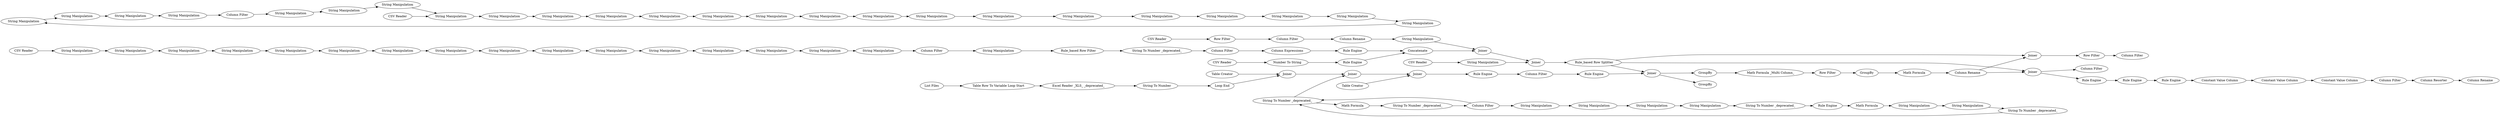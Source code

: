 digraph {
	997 -> 998
	882 -> 881
	875 -> 774
	1011 -> 1010
	836 -> 838
	1000 -> 1001
	823 -> 824
	812 -> 813
	833 -> 834
	770 -> 1005
	985 -> 1011
	988 -> 1007
	844 -> 845
	881 -> 1018
	982 -> 994
	1006 -> 1007
	750 -> 751
	826 -> 825
	981 -> 980
	808 -> 810
	760 -> 763
	769 -> 770
	811 -> 807
	902 -> 873
	867 -> 871
	846 -> 844
	764 -> 766
	751 -> 752
	837 -> 839
	835 -> 836
	1018 -> 974
	839 -> 841
	986 -> 993
	846 -> 833
	1013 -> 1014
	761 -> 760
	842 -> 843
	820 -> 822
	995 -> 997
	807 -> 815
	758 -> 761
	1005 -> 1006
	999 -> 1000
	766 -> 768
	994 -> 1013
	1010 -> 976
	759 -> 758
	819 -> 821
	810 -> 816
	838 -> 837
	996 -> 1002
	1020 -> 1021
	1010 -> 1013
	1001 -> 992
	834 -> 835
	844 -> 974
	998 -> 999
	987 -> 989
	767 -> 769
	754 -> 755
	1021 -> 1022
	803 -> 812
	976 -> 975
	843 -> 844
	1008 -> 1011
	827 -> 831
	871 -> 882
	977 -> 981
	763 -> 762
	866 -> 867
	974 -> 1020
	1014 -> 1015
	818 -> 819
	762 -> 765
	831 -> 829
	756 -> 757
	815 -> 808
	845 -> 840
	805 -> 803
	816 -> 817
	52 -> 750
	983 -> 985
	832 -> 804
	824 -> 826
	825 -> 827
	765 -> 764
	768 -> 767
	994 -> 986
	980 -> 982
	752 -> 753
	1019 -> 1020
	992 -> 996
	1010 -> 986
	753 -> 754
	840 -> 846
	976 -> 1016
	873 -> 874
	774 -> 1008
	1022 -> 847
	989 -> 988
	975 -> 977
	794 -> 804
	1017 -> 1018
	829 -> 832
	804 -> 805
	847 -> 976
	817 -> 818
	813 -> 811
	822 -> 823
	986 -> 995
	874 -> 875
	1007 -> 1008
	755 -> 756
	757 -> 759
	821 -> 820
	841 -> 842
	758 [label="String Manipulation"]
	1014 [label="Row Filter"]
	1019 [label="Table Creator"]
	866 [label="List Files"]
	992 [label="Column Filter"]
	847 [label="Rule Engine"]
	840 [label="String To Number _deprecated_"]
	874 [label="Column Filter"]
	831 [label="String Manipulation"]
	1017 [label="Table Creator"]
	982 [label="Math Formula"]
	993 [label="Column Filter"]
	875 [label="Column Rename"]
	837 [label="Rule Engine"]
	768 [label="String Manipulation"]
	980 [label=GroupBy]
	818 [label="String Manipulation"]
	807 [label="String Manipulation"]
	760 [label="String Manipulation"]
	1001 [label="Constant Value Column"]
	754 [label="String Manipulation"]
	881 [label="Loop End"]
	1011 [label=Joiner]
	981 [label="Row Filter"]
	997 [label="Rule Engine"]
	988 [label="Rule Engine"]
	750 [label="String Manipulation"]
	774 [label="String Manipulation"]
	976 [label=Joiner]
	823 [label="String Manipulation"]
	867 [label="Table Row To Variable Loop Start"]
	816 [label="String Manipulation"]
	987 [label="CSV Reader"]
	819 [label="String Manipulation"]
	762 [label="String Manipulation"]
	1008 [label=Joiner]
	756 [label="String Manipulation"]
	1002 [label="Column Rename"]
	827 [label="Column Filter"]
	832 [label="String Manipulation"]
	824 [label="String Manipulation"]
	770 [label="Column Filter"]
	822 [label="String Manipulation"]
	838 [label="String To Number _deprecated_"]
	882 [label="String To Number"]
	977 [label="Math Formula _Multi Column_"]
	833 [label="String Manipulation"]
	1022 [label="Column Filter"]
	839 [label="Math Formula"]
	805 [label="String Manipulation"]
	763 [label="String Manipulation"]
	812 [label="String Manipulation"]
	1005 [label="Column Expressions"]
	1018 [label=Joiner]
	766 [label="Column Filter"]
	769 [label="String To Number _deprecated_"]
	759 [label="String Manipulation"]
	804 [label="String Manipulation"]
	52 [label="CSV Reader"]
	846 [label="Column Filter"]
	820 [label="String Manipulation"]
	975 [label=GroupBy]
	835 [label="String Manipulation"]
	995 [label="Rule Engine"]
	826 [label="String Manipulation"]
	836 [label="String Manipulation"]
	829 [label="String Manipulation"]
	752 [label="String Manipulation"]
	985 [label="String Manipulation"]
	842 [label="String Manipulation"]
	821 [label="String Manipulation"]
	983 [label="CSV Reader"]
	1006 [label="Rule Engine"]
	794 [label="CSV Reader"]
	1013 [label=Joiner]
	902 [label="CSV Reader"]
	999 [label="Constant Value Column"]
	974 [label=Joiner]
	765 [label="String Manipulation"]
	1016 [label=GroupBy]
	817 [label="String Manipulation"]
	757 [label="String Manipulation"]
	825 [label="String Manipulation"]
	1021 [label="Rule Engine"]
	834 [label="String Manipulation"]
	813 [label="String Manipulation"]
	811 [label="String Manipulation"]
	994 [label="Column Rename"]
	753 [label="String Manipulation"]
	845 [label="Math Formula"]
	843 [label="String To Number _deprecated_"]
	767 [label="Rule_based Row Filter"]
	996 [label="Column Resorter"]
	1007 [label=Concatenate]
	986 [label=Joiner]
	751 [label="String Manipulation"]
	761 [label="String Manipulation"]
	998 [label="Rule Engine"]
	1010 [label="Rule_based Row Splitter"]
	844 [label="String To Number _deprecated_"]
	764 [label="String Manipulation"]
	1000 [label="Constant Value Column"]
	841 [label="String Manipulation"]
	989 [label="Number To String"]
	755 [label="String Manipulation"]
	1020 [label=Joiner]
	873 [label="Row Filter"]
	1015 [label="Column Filter"]
	808 [label="String Manipulation"]
	810 [label="String Manipulation"]
	871 [label="Excel Reader _XLS_ _deprecated_"]
	803 [label="String Manipulation"]
	815 [label="String Manipulation"]
	rankdir=LR
}
